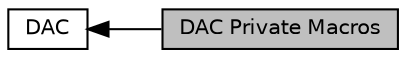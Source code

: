 digraph "DAC Private Macros"
{
  edge [fontname="Helvetica",fontsize="10",labelfontname="Helvetica",labelfontsize="10"];
  node [fontname="Helvetica",fontsize="10",shape=record];
  rankdir=LR;
  Node1 [label="DAC",height=0.2,width=0.4,color="black", fillcolor="white", style="filled",URL="$group___d_a_c.html",tooltip="DAC driver modules. "];
  Node0 [label="DAC Private Macros",height=0.2,width=0.4,color="black", fillcolor="grey75", style="filled", fontcolor="black"];
  Node1->Node0 [shape=plaintext, dir="back", style="solid"];
}
